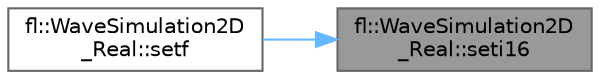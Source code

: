 digraph "fl::WaveSimulation2D_Real::seti16"
{
 // INTERACTIVE_SVG=YES
 // LATEX_PDF_SIZE
  bgcolor="transparent";
  edge [fontname=Helvetica,fontsize=10,labelfontname=Helvetica,labelfontsize=10];
  node [fontname=Helvetica,fontsize=10,shape=box,height=0.2,width=0.4];
  rankdir="RL";
  Node1 [id="Node000001",label="fl::WaveSimulation2D\l_Real::seti16",height=0.2,width=0.4,color="gray40", fillcolor="grey60", style="filled", fontcolor="black",tooltip=" "];
  Node1 -> Node2 [id="edge1_Node000001_Node000002",dir="back",color="steelblue1",style="solid",tooltip=" "];
  Node2 [id="Node000002",label="fl::WaveSimulation2D\l_Real::setf",height=0.2,width=0.4,color="grey40", fillcolor="white", style="filled",URL="$d5/d94/classfl_1_1_wave_simulation2_d___real_a7b31d94c80990cdeb4135791a7fdf0ea.html#a7b31d94c80990cdeb4135791a7fdf0ea",tooltip=" "];
}
